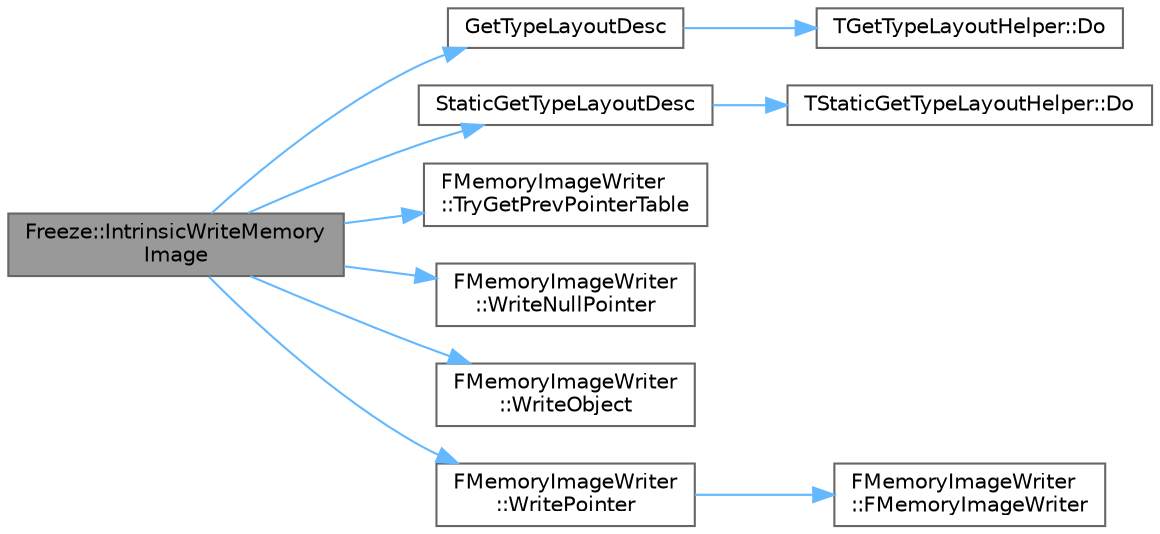 digraph "Freeze::IntrinsicWriteMemoryImage"
{
 // INTERACTIVE_SVG=YES
 // LATEX_PDF_SIZE
  bgcolor="transparent";
  edge [fontname=Helvetica,fontsize=10,labelfontname=Helvetica,labelfontsize=10];
  node [fontname=Helvetica,fontsize=10,shape=box,height=0.2,width=0.4];
  rankdir="LR";
  Node1 [id="Node000001",label="Freeze::IntrinsicWriteMemory\lImage",height=0.2,width=0.4,color="gray40", fillcolor="grey60", style="filled", fontcolor="black",tooltip=" "];
  Node1 -> Node2 [id="edge1_Node000001_Node000002",color="steelblue1",style="solid",tooltip=" "];
  Node2 [id="Node000002",label="GetTypeLayoutDesc",height=0.2,width=0.4,color="grey40", fillcolor="white", style="filled",URL="$d7/d66/MemoryLayout_8h.html#a91f4a8346e3e85482c1d65ad254c8955",tooltip=" "];
  Node2 -> Node3 [id="edge2_Node000002_Node000003",color="steelblue1",style="solid",tooltip=" "];
  Node3 [id="Node000003",label="TGetTypeLayoutHelper::Do",height=0.2,width=0.4,color="grey40", fillcolor="white", style="filled",URL="$d2/da7/structTGetTypeLayoutHelper.html#ad78a462fc7b0f32fe21e020f91838267",tooltip=" "];
  Node1 -> Node4 [id="edge3_Node000001_Node000004",color="steelblue1",style="solid",tooltip=" "];
  Node4 [id="Node000004",label="StaticGetTypeLayoutDesc",height=0.2,width=0.4,color="grey40", fillcolor="white", style="filled",URL="$d7/d66/MemoryLayout_8h.html#a20fbb7ef13598a8db7e35bf286c5142c",tooltip=" "];
  Node4 -> Node5 [id="edge4_Node000004_Node000005",color="steelblue1",style="solid",tooltip=" "];
  Node5 [id="Node000005",label="TStaticGetTypeLayoutHelper::Do",height=0.2,width=0.4,color="grey40", fillcolor="white", style="filled",URL="$d0/dac/structTStaticGetTypeLayoutHelper.html#a560b3cc8be428339f53fd8b59afb5862",tooltip=" "];
  Node1 -> Node6 [id="edge5_Node000001_Node000006",color="steelblue1",style="solid",tooltip=" "];
  Node6 [id="Node000006",label="FMemoryImageWriter\l::TryGetPrevPointerTable",height=0.2,width=0.4,color="grey40", fillcolor="white", style="filled",URL="$d7/db2/classFMemoryImageWriter.html#ae24c488cae23a55828e6330b63e6f2d4",tooltip=" "];
  Node1 -> Node7 [id="edge6_Node000001_Node000007",color="steelblue1",style="solid",tooltip=" "];
  Node7 [id="Node000007",label="FMemoryImageWriter\l::WriteNullPointer",height=0.2,width=0.4,color="grey40", fillcolor="white", style="filled",URL="$d7/db2/classFMemoryImageWriter.html#a6b19408bbf4f58a574979aacd8056557",tooltip=" "];
  Node1 -> Node8 [id="edge7_Node000001_Node000008",color="steelblue1",style="solid",tooltip=" "];
  Node8 [id="Node000008",label="FMemoryImageWriter\l::WriteObject",height=0.2,width=0.4,color="grey40", fillcolor="white", style="filled",URL="$d7/db2/classFMemoryImageWriter.html#a2223c878e157fa8304663cd5c4e0c9cd",tooltip=" "];
  Node1 -> Node9 [id="edge8_Node000001_Node000009",color="steelblue1",style="solid",tooltip=" "];
  Node9 [id="Node000009",label="FMemoryImageWriter\l::WritePointer",height=0.2,width=0.4,color="grey40", fillcolor="white", style="filled",URL="$d7/db2/classFMemoryImageWriter.html#aff6d40d9e60f1e1e1392a3a992aea722",tooltip=" "];
  Node9 -> Node10 [id="edge9_Node000009_Node000010",color="steelblue1",style="solid",tooltip=" "];
  Node10 [id="Node000010",label="FMemoryImageWriter\l::FMemoryImageWriter",height=0.2,width=0.4,color="grey40", fillcolor="white", style="filled",URL="$d7/db2/classFMemoryImageWriter.html#a3c873b389f68416f8114911962f39e34",tooltip=" "];
}
